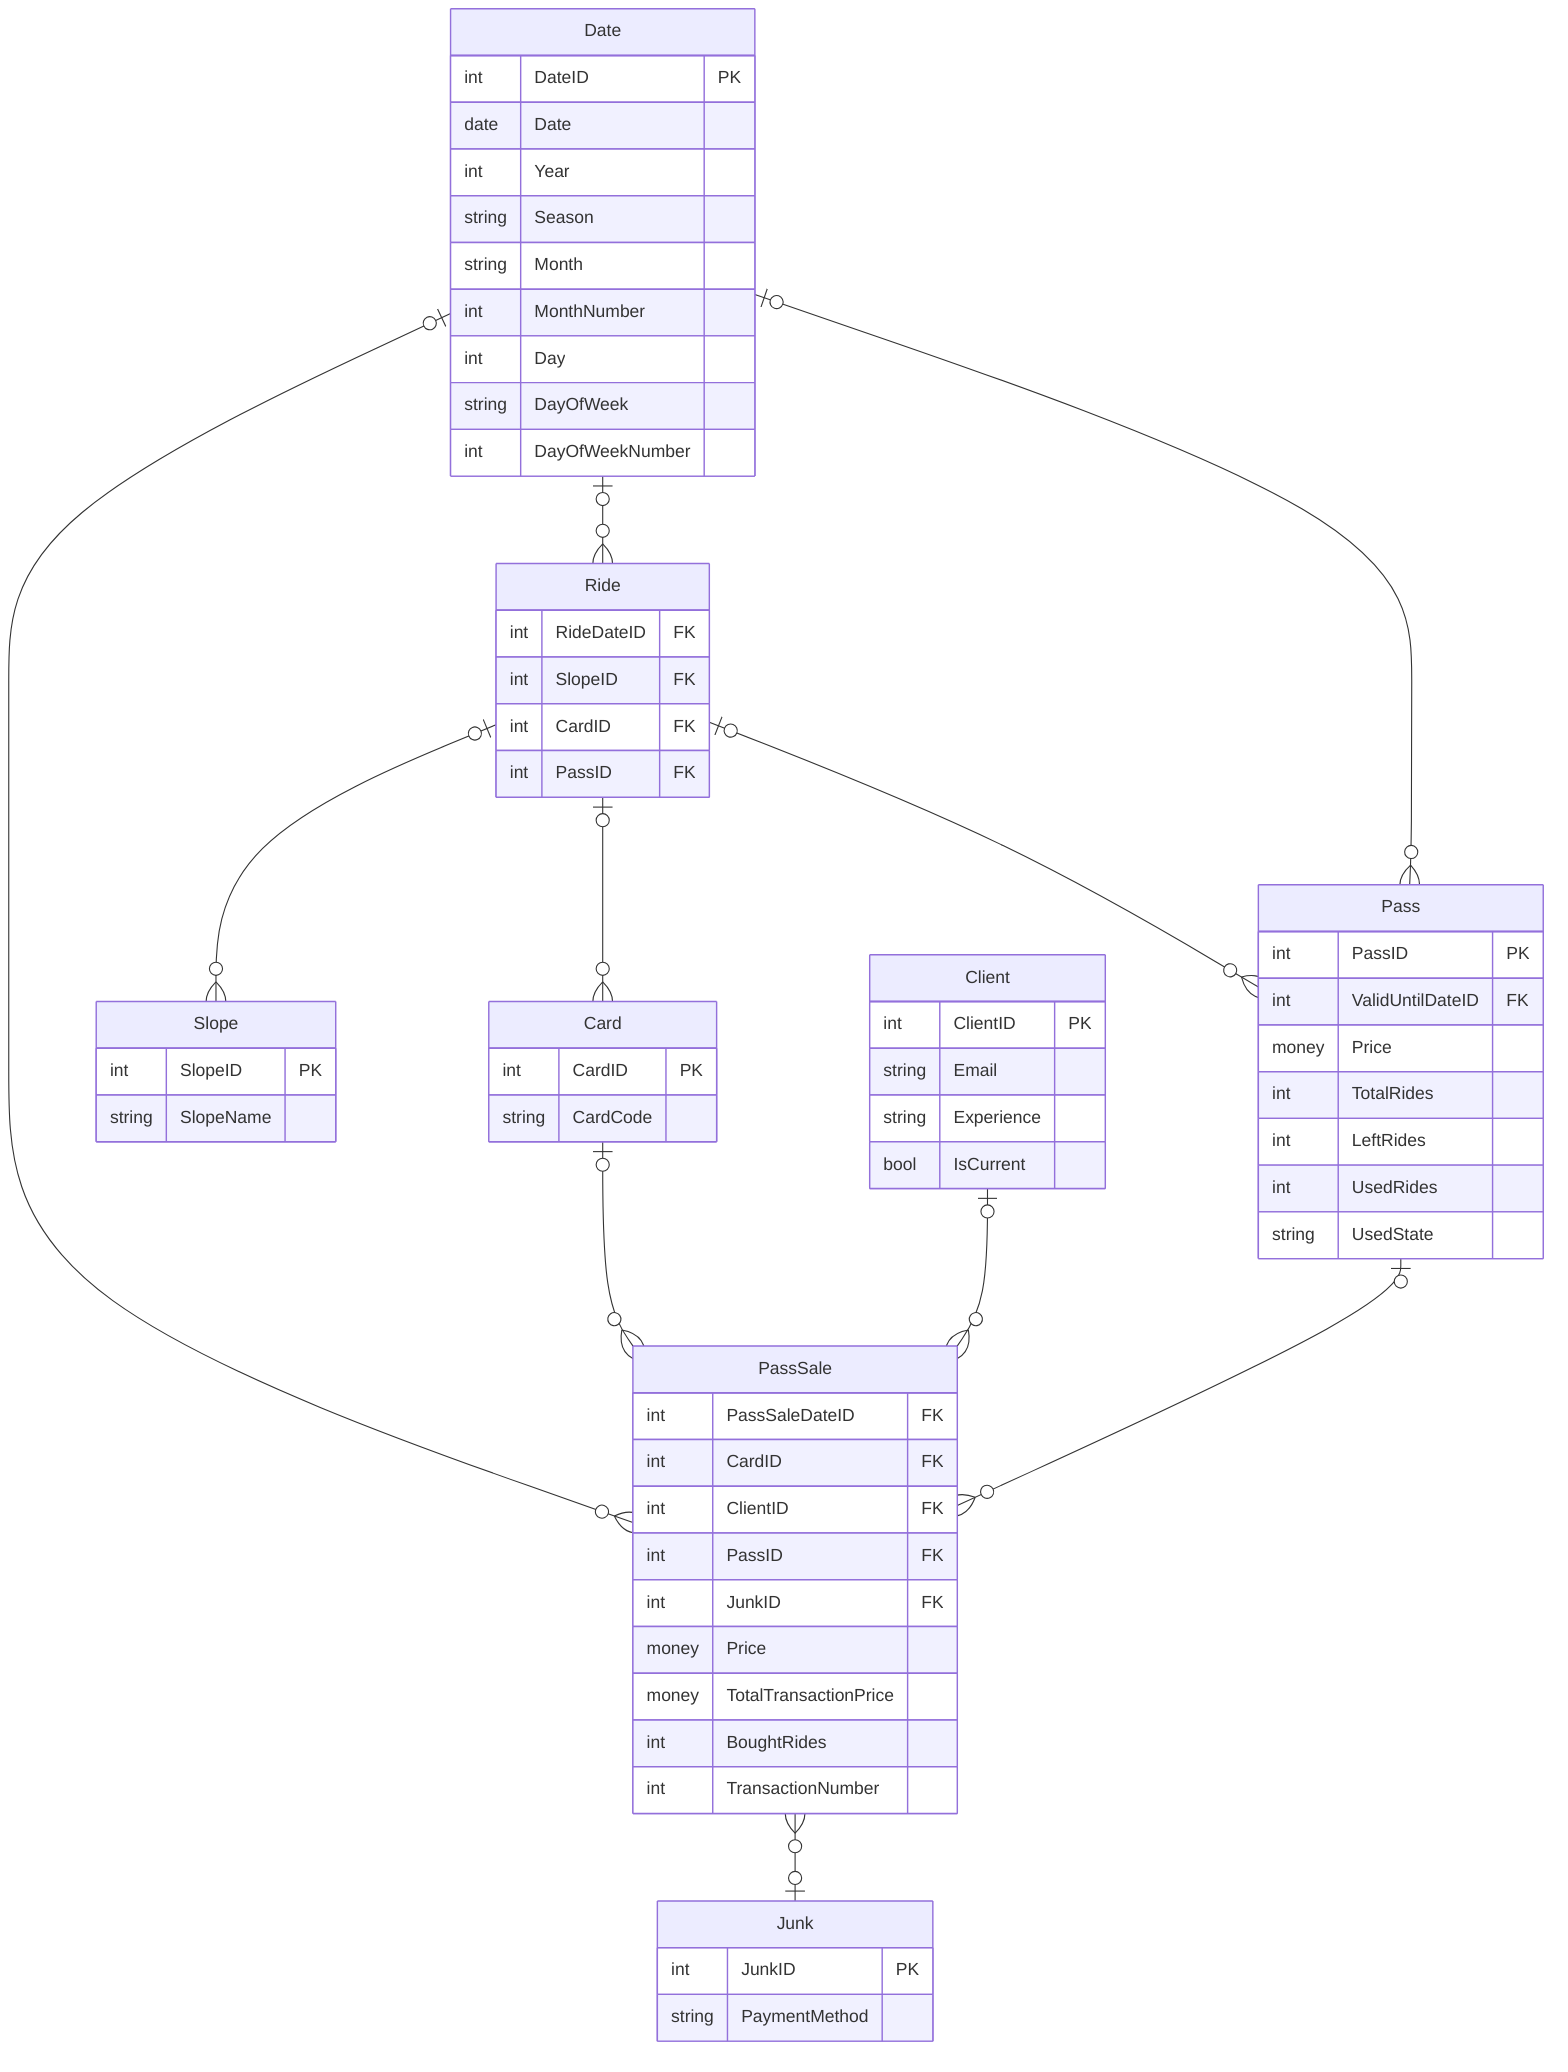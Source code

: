 erDiagram
    Date |o--o{ Ride : ""
    Ride |o--o{ Pass : ""
    Ride |o--o{ Slope : ""
    Ride |o--o{ Card : ""
    Date |o--o{ PassSale : ""
    Card |o--o{ PassSale : ""
    Client |o--o{ PassSale : ""
    Date |o--o{ Pass : ""
    Pass |o--o{ PassSale : ""
    PassSale }o--o| Junk : ""

Client {
    int ClientID PK
    string Email
    string Experience
    bool IsCurrent
}

Card {
    int CardID PK
    string CardCode
}

Date {
    int DateID PK
    date Date
    int Year
    string Season
    string Month
    int MonthNumber
    int Day
    string DayOfWeek
    int DayOfWeekNumber
}

Junk {
    int JunkID PK
    string PaymentMethod
}

Pass {
    int PassID PK
    int ValidUntilDateID FK
    money Price
    int TotalRides
    int LeftRides
    int UsedRides
    string UsedState
}

PassSale {
    int PassSaleDateID FK
    int CardID FK
    int ClientID FK
    int PassID FK
    int JunkID FK
    money Price
    money TotalTransactionPrice
    int BoughtRides
    int TransactionNumber
}

Ride {
    int RideDateID FK
    int SlopeID FK
    int CardID FK
    int PassID FK
}

Slope {
    int SlopeID PK
    string SlopeName
}